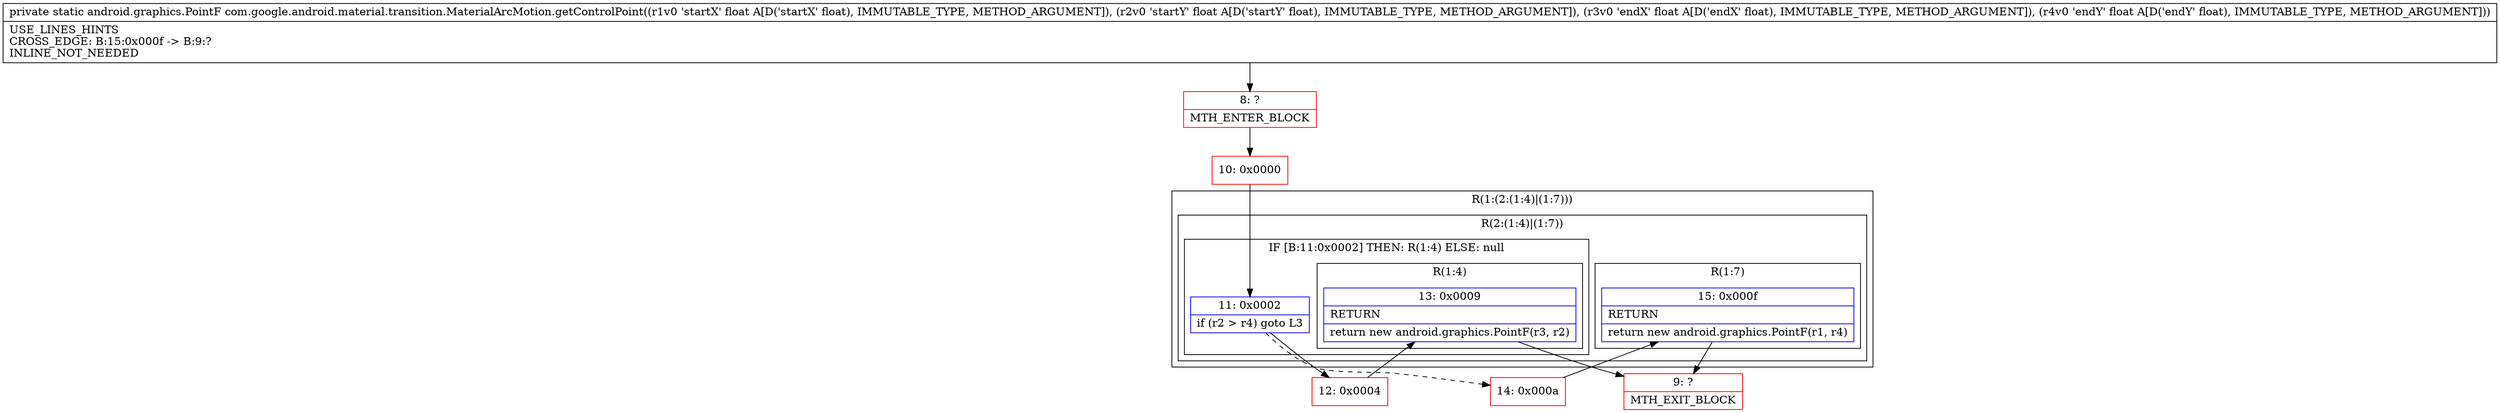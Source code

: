 digraph "CFG forcom.google.android.material.transition.MaterialArcMotion.getControlPoint(FFFF)Landroid\/graphics\/PointF;" {
subgraph cluster_Region_1590406851 {
label = "R(1:(2:(1:4)|(1:7)))";
node [shape=record,color=blue];
subgraph cluster_Region_102380010 {
label = "R(2:(1:4)|(1:7))";
node [shape=record,color=blue];
subgraph cluster_IfRegion_2048957018 {
label = "IF [B:11:0x0002] THEN: R(1:4) ELSE: null";
node [shape=record,color=blue];
Node_11 [shape=record,label="{11\:\ 0x0002|if (r2 \> r4) goto L3\l}"];
subgraph cluster_Region_2054166268 {
label = "R(1:4)";
node [shape=record,color=blue];
Node_13 [shape=record,label="{13\:\ 0x0009|RETURN\l|return new android.graphics.PointF(r3, r2)\l}"];
}
}
subgraph cluster_Region_2035159751 {
label = "R(1:7)";
node [shape=record,color=blue];
Node_15 [shape=record,label="{15\:\ 0x000f|RETURN\l|return new android.graphics.PointF(r1, r4)\l}"];
}
}
}
Node_8 [shape=record,color=red,label="{8\:\ ?|MTH_ENTER_BLOCK\l}"];
Node_10 [shape=record,color=red,label="{10\:\ 0x0000}"];
Node_12 [shape=record,color=red,label="{12\:\ 0x0004}"];
Node_9 [shape=record,color=red,label="{9\:\ ?|MTH_EXIT_BLOCK\l}"];
Node_14 [shape=record,color=red,label="{14\:\ 0x000a}"];
MethodNode[shape=record,label="{private static android.graphics.PointF com.google.android.material.transition.MaterialArcMotion.getControlPoint((r1v0 'startX' float A[D('startX' float), IMMUTABLE_TYPE, METHOD_ARGUMENT]), (r2v0 'startY' float A[D('startY' float), IMMUTABLE_TYPE, METHOD_ARGUMENT]), (r3v0 'endX' float A[D('endX' float), IMMUTABLE_TYPE, METHOD_ARGUMENT]), (r4v0 'endY' float A[D('endY' float), IMMUTABLE_TYPE, METHOD_ARGUMENT]))  | USE_LINES_HINTS\lCROSS_EDGE: B:15:0x000f \-\> B:9:?\lINLINE_NOT_NEEDED\l}"];
MethodNode -> Node_8;Node_11 -> Node_12;
Node_11 -> Node_14[style=dashed];
Node_13 -> Node_9;
Node_15 -> Node_9;
Node_8 -> Node_10;
Node_10 -> Node_11;
Node_12 -> Node_13;
Node_14 -> Node_15;
}

